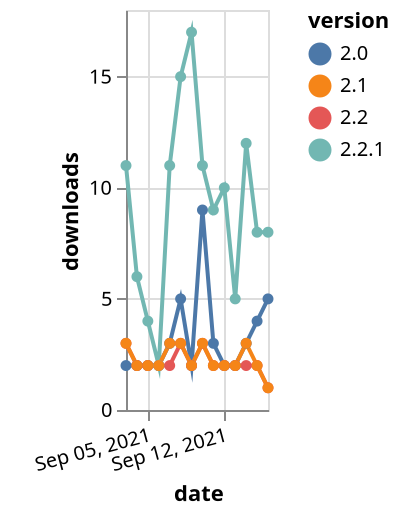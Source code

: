 {"$schema": "https://vega.github.io/schema/vega-lite/v5.json", "description": "A simple bar chart with embedded data.", "data": {"values": [{"date": "2021-09-03", "total": 1829, "delta": 2, "version": "2.0"}, {"date": "2021-09-04", "total": 1831, "delta": 2, "version": "2.0"}, {"date": "2021-09-05", "total": 1833, "delta": 2, "version": "2.0"}, {"date": "2021-09-06", "total": 1835, "delta": 2, "version": "2.0"}, {"date": "2021-09-07", "total": 1838, "delta": 3, "version": "2.0"}, {"date": "2021-09-08", "total": 1843, "delta": 5, "version": "2.0"}, {"date": "2021-09-09", "total": 1845, "delta": 2, "version": "2.0"}, {"date": "2021-09-10", "total": 1854, "delta": 9, "version": "2.0"}, {"date": "2021-09-11", "total": 1857, "delta": 3, "version": "2.0"}, {"date": "2021-09-12", "total": 1859, "delta": 2, "version": "2.0"}, {"date": "2021-09-13", "total": 1861, "delta": 2, "version": "2.0"}, {"date": "2021-09-14", "total": 1864, "delta": 3, "version": "2.0"}, {"date": "2021-09-15", "total": 1868, "delta": 4, "version": "2.0"}, {"date": "2021-09-16", "total": 1873, "delta": 5, "version": "2.0"}, {"date": "2021-09-03", "total": 453, "delta": 3, "version": "2.2"}, {"date": "2021-09-04", "total": 455, "delta": 2, "version": "2.2"}, {"date": "2021-09-05", "total": 457, "delta": 2, "version": "2.2"}, {"date": "2021-09-06", "total": 459, "delta": 2, "version": "2.2"}, {"date": "2021-09-07", "total": 461, "delta": 2, "version": "2.2"}, {"date": "2021-09-08", "total": 464, "delta": 3, "version": "2.2"}, {"date": "2021-09-09", "total": 466, "delta": 2, "version": "2.2"}, {"date": "2021-09-10", "total": 469, "delta": 3, "version": "2.2"}, {"date": "2021-09-11", "total": 471, "delta": 2, "version": "2.2"}, {"date": "2021-09-12", "total": 473, "delta": 2, "version": "2.2"}, {"date": "2021-09-13", "total": 475, "delta": 2, "version": "2.2"}, {"date": "2021-09-14", "total": 477, "delta": 2, "version": "2.2"}, {"date": "2021-09-15", "total": 479, "delta": 2, "version": "2.2"}, {"date": "2021-09-16", "total": 480, "delta": 1, "version": "2.2"}, {"date": "2021-09-03", "total": 1843, "delta": 11, "version": "2.2.1"}, {"date": "2021-09-04", "total": 1849, "delta": 6, "version": "2.2.1"}, {"date": "2021-09-05", "total": 1853, "delta": 4, "version": "2.2.1"}, {"date": "2021-09-06", "total": 1855, "delta": 2, "version": "2.2.1"}, {"date": "2021-09-07", "total": 1866, "delta": 11, "version": "2.2.1"}, {"date": "2021-09-08", "total": 1881, "delta": 15, "version": "2.2.1"}, {"date": "2021-09-09", "total": 1898, "delta": 17, "version": "2.2.1"}, {"date": "2021-09-10", "total": 1909, "delta": 11, "version": "2.2.1"}, {"date": "2021-09-11", "total": 1918, "delta": 9, "version": "2.2.1"}, {"date": "2021-09-12", "total": 1928, "delta": 10, "version": "2.2.1"}, {"date": "2021-09-13", "total": 1933, "delta": 5, "version": "2.2.1"}, {"date": "2021-09-14", "total": 1945, "delta": 12, "version": "2.2.1"}, {"date": "2021-09-15", "total": 1953, "delta": 8, "version": "2.2.1"}, {"date": "2021-09-16", "total": 1961, "delta": 8, "version": "2.2.1"}, {"date": "2021-09-03", "total": 2040, "delta": 3, "version": "2.1"}, {"date": "2021-09-04", "total": 2042, "delta": 2, "version": "2.1"}, {"date": "2021-09-05", "total": 2044, "delta": 2, "version": "2.1"}, {"date": "2021-09-06", "total": 2046, "delta": 2, "version": "2.1"}, {"date": "2021-09-07", "total": 2049, "delta": 3, "version": "2.1"}, {"date": "2021-09-08", "total": 2052, "delta": 3, "version": "2.1"}, {"date": "2021-09-09", "total": 2054, "delta": 2, "version": "2.1"}, {"date": "2021-09-10", "total": 2057, "delta": 3, "version": "2.1"}, {"date": "2021-09-11", "total": 2059, "delta": 2, "version": "2.1"}, {"date": "2021-09-12", "total": 2061, "delta": 2, "version": "2.1"}, {"date": "2021-09-13", "total": 2063, "delta": 2, "version": "2.1"}, {"date": "2021-09-14", "total": 2066, "delta": 3, "version": "2.1"}, {"date": "2021-09-15", "total": 2068, "delta": 2, "version": "2.1"}, {"date": "2021-09-16", "total": 2069, "delta": 1, "version": "2.1"}]}, "width": "container", "mark": {"type": "line", "point": {"filled": true}}, "encoding": {"x": {"field": "date", "type": "temporal", "timeUnit": "yearmonthdate", "title": "date", "axis": {"labelAngle": -15}}, "y": {"field": "delta", "type": "quantitative", "title": "downloads"}, "color": {"field": "version", "type": "nominal"}, "tooltip": {"field": "delta"}}}